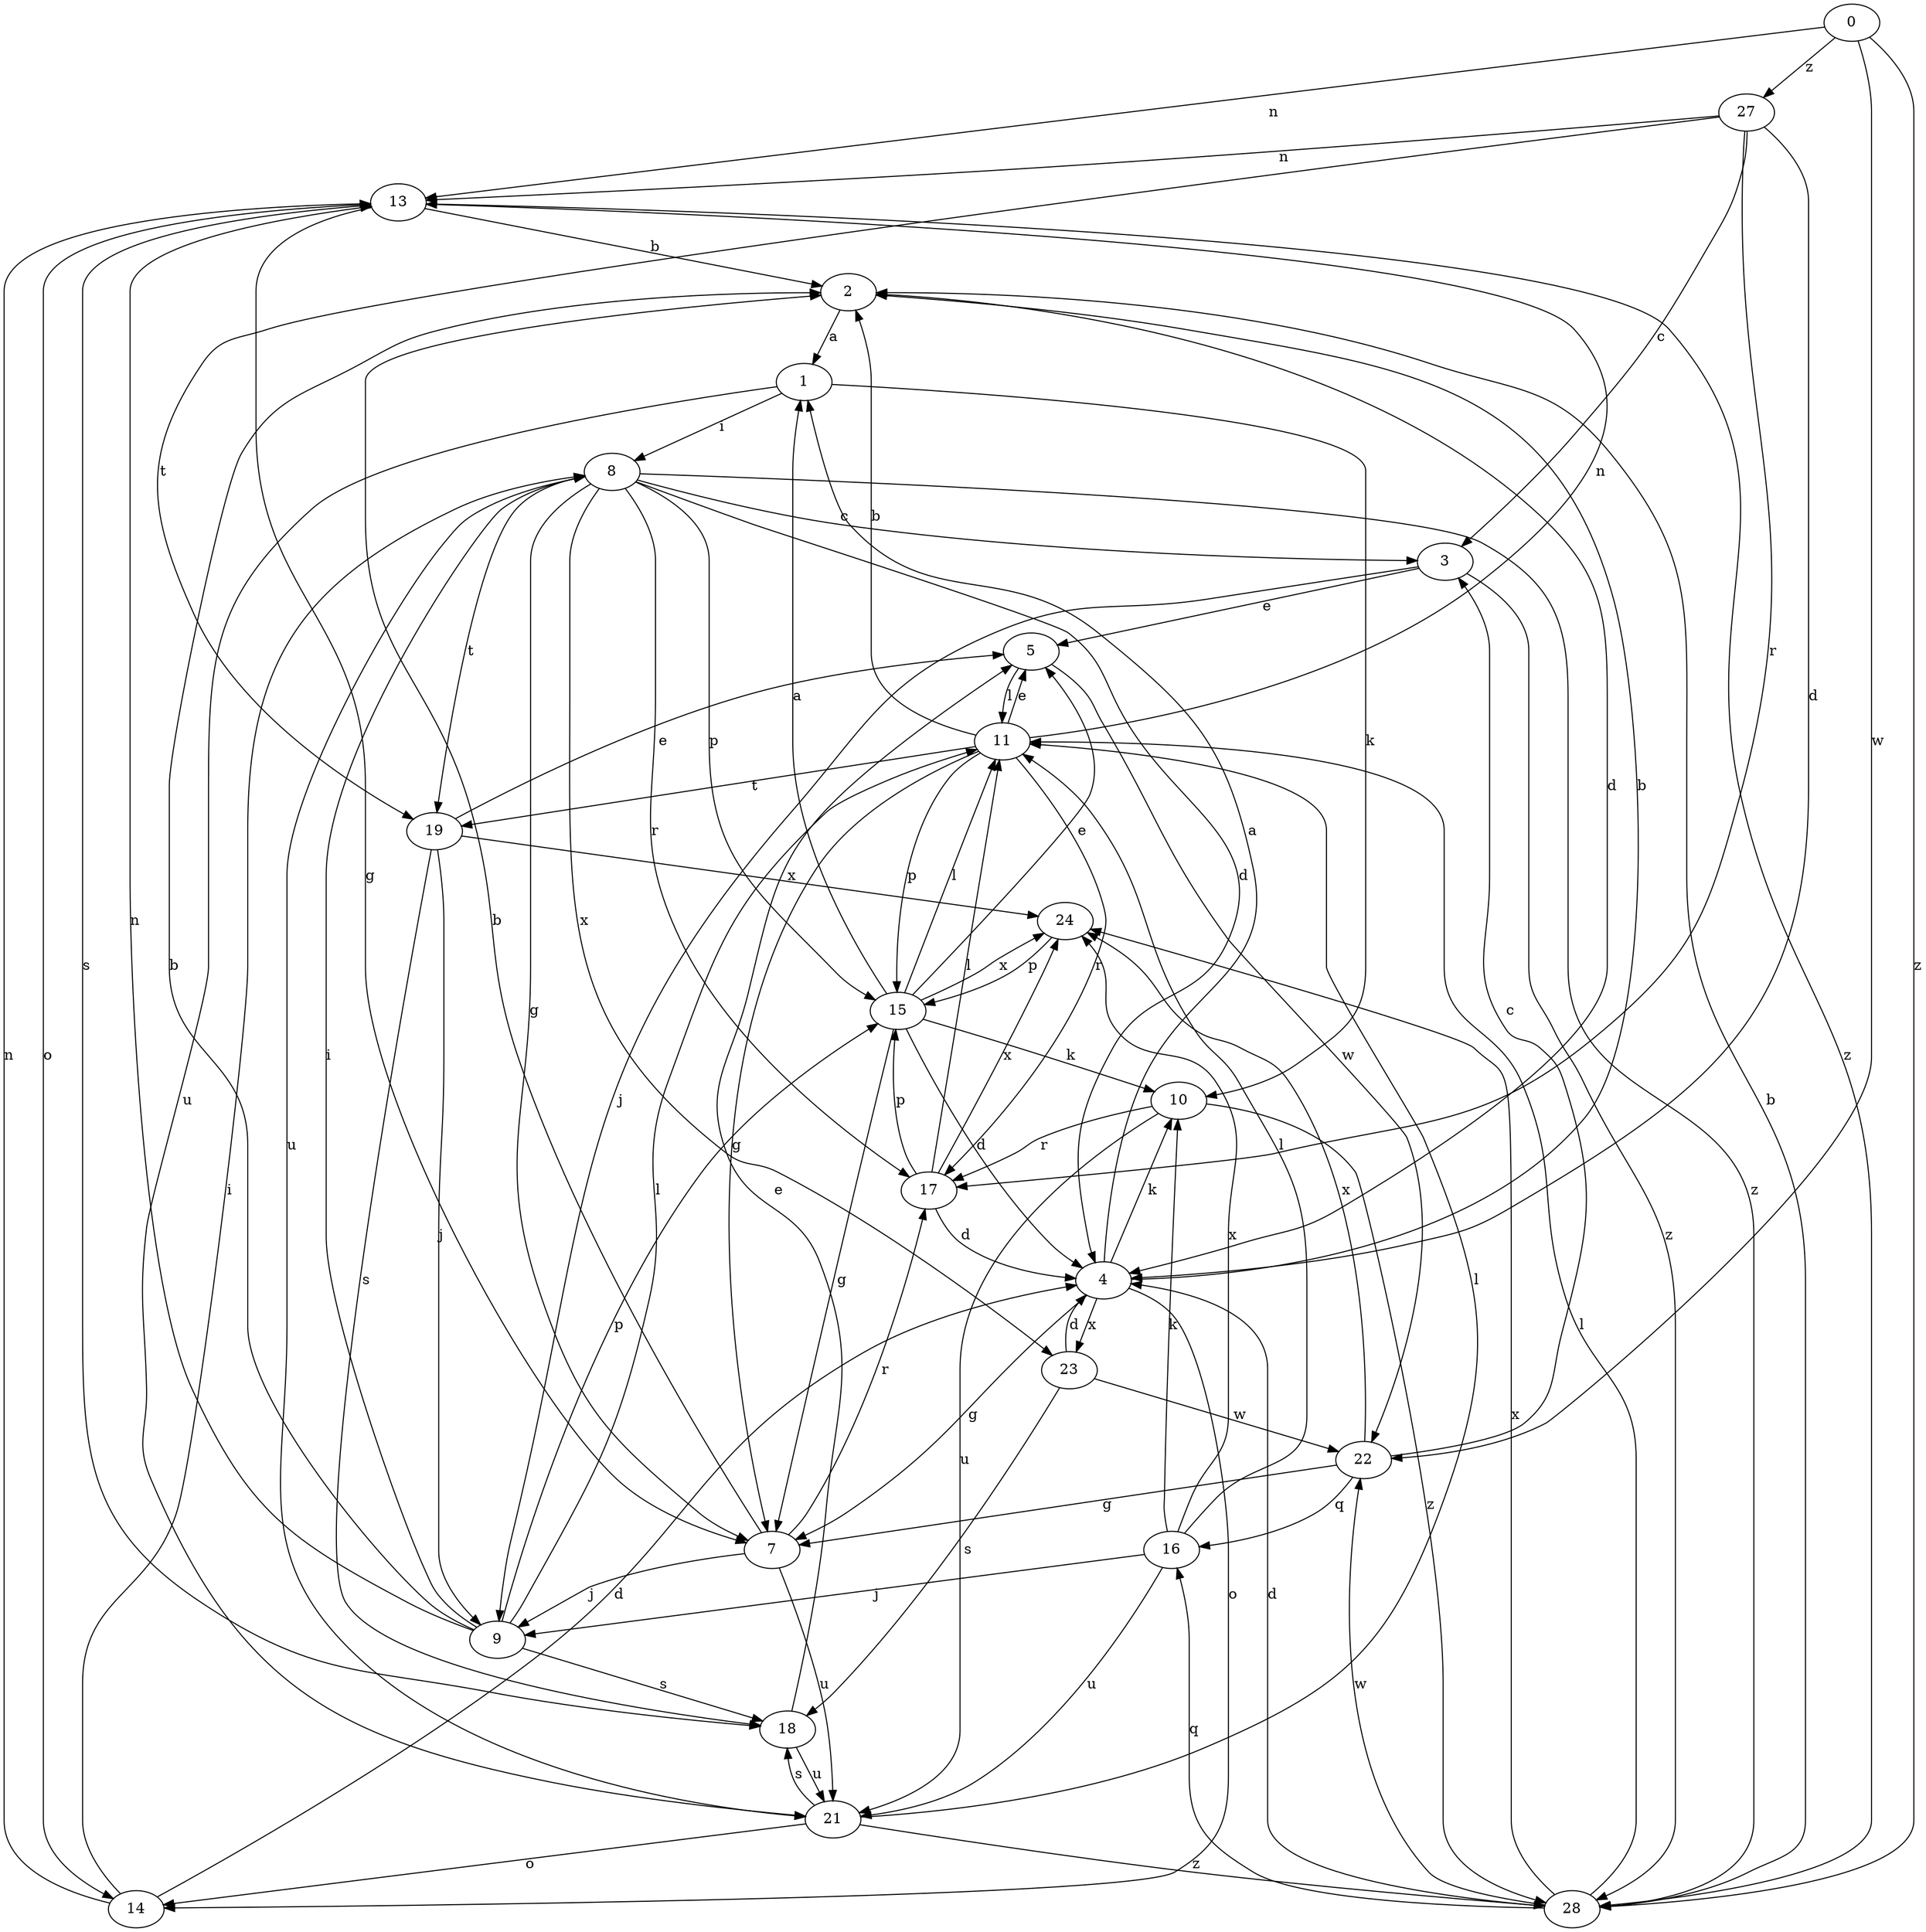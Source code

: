 strict digraph  {
0;
1;
2;
3;
4;
5;
7;
8;
9;
10;
11;
13;
14;
15;
16;
17;
18;
19;
21;
22;
23;
24;
27;
28;
0 -> 13  [label=n];
0 -> 22  [label=w];
0 -> 27  [label=z];
0 -> 28  [label=z];
1 -> 8  [label=i];
1 -> 10  [label=k];
1 -> 21  [label=u];
2 -> 1  [label=a];
2 -> 4  [label=d];
3 -> 5  [label=e];
3 -> 9  [label=j];
3 -> 28  [label=z];
4 -> 1  [label=a];
4 -> 2  [label=b];
4 -> 7  [label=g];
4 -> 10  [label=k];
4 -> 14  [label=o];
4 -> 23  [label=x];
5 -> 11  [label=l];
5 -> 22  [label=w];
7 -> 2  [label=b];
7 -> 9  [label=j];
7 -> 17  [label=r];
7 -> 21  [label=u];
8 -> 3  [label=c];
8 -> 4  [label=d];
8 -> 7  [label=g];
8 -> 15  [label=p];
8 -> 17  [label=r];
8 -> 19  [label=t];
8 -> 21  [label=u];
8 -> 23  [label=x];
8 -> 28  [label=z];
9 -> 2  [label=b];
9 -> 8  [label=i];
9 -> 11  [label=l];
9 -> 13  [label=n];
9 -> 15  [label=p];
9 -> 18  [label=s];
10 -> 17  [label=r];
10 -> 21  [label=u];
10 -> 28  [label=z];
11 -> 2  [label=b];
11 -> 5  [label=e];
11 -> 7  [label=g];
11 -> 13  [label=n];
11 -> 15  [label=p];
11 -> 17  [label=r];
11 -> 19  [label=t];
13 -> 2  [label=b];
13 -> 7  [label=g];
13 -> 14  [label=o];
13 -> 18  [label=s];
13 -> 28  [label=z];
14 -> 4  [label=d];
14 -> 8  [label=i];
14 -> 13  [label=n];
15 -> 1  [label=a];
15 -> 4  [label=d];
15 -> 5  [label=e];
15 -> 7  [label=g];
15 -> 10  [label=k];
15 -> 11  [label=l];
15 -> 24  [label=x];
16 -> 9  [label=j];
16 -> 10  [label=k];
16 -> 11  [label=l];
16 -> 21  [label=u];
16 -> 24  [label=x];
17 -> 4  [label=d];
17 -> 11  [label=l];
17 -> 15  [label=p];
17 -> 24  [label=x];
18 -> 5  [label=e];
18 -> 21  [label=u];
19 -> 5  [label=e];
19 -> 9  [label=j];
19 -> 18  [label=s];
19 -> 24  [label=x];
21 -> 11  [label=l];
21 -> 14  [label=o];
21 -> 18  [label=s];
21 -> 28  [label=z];
22 -> 3  [label=c];
22 -> 7  [label=g];
22 -> 16  [label=q];
22 -> 24  [label=x];
23 -> 4  [label=d];
23 -> 18  [label=s];
23 -> 22  [label=w];
24 -> 15  [label=p];
27 -> 3  [label=c];
27 -> 4  [label=d];
27 -> 13  [label=n];
27 -> 17  [label=r];
27 -> 19  [label=t];
28 -> 2  [label=b];
28 -> 4  [label=d];
28 -> 11  [label=l];
28 -> 16  [label=q];
28 -> 22  [label=w];
28 -> 24  [label=x];
}
